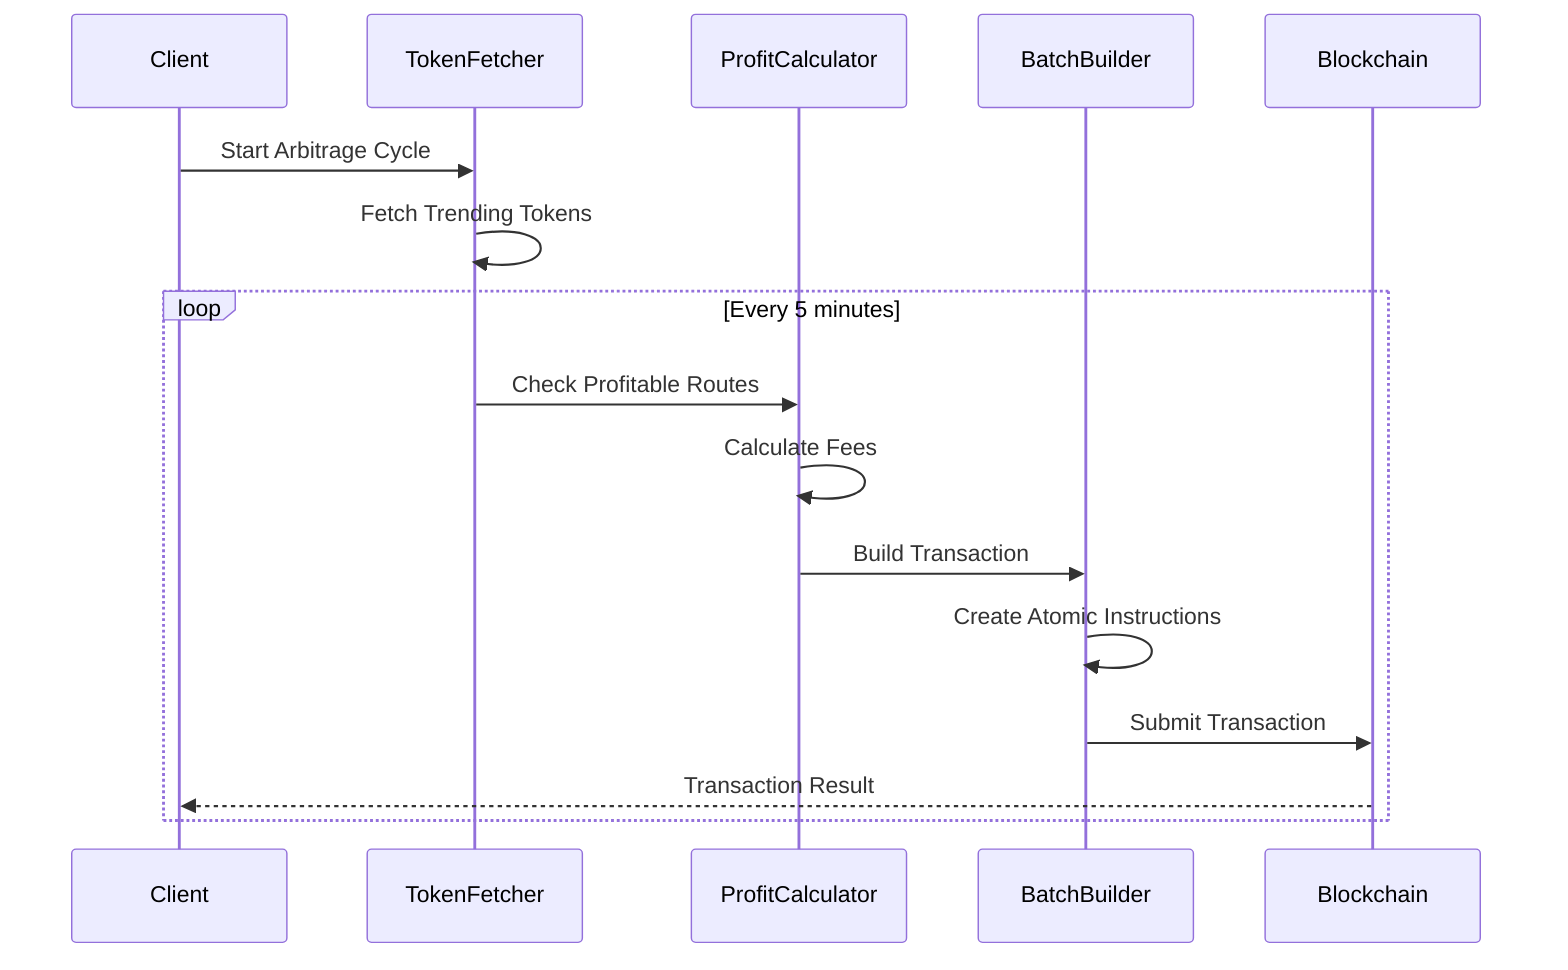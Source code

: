 sequenceDiagram
    participant Client
    participant TokenFetcher
    participant ProfitCalculator
    participant BatchBuilder
    participant Blockchain
    
    Client->>TokenFetcher: Start Arbitrage Cycle
    TokenFetcher->>TokenFetcher: Fetch Trending Tokens
    loop Every 5 minutes
        TokenFetcher->>ProfitCalculator: Check Profitable Routes
        ProfitCalculator->>ProfitCalculator: Calculate Fees
        ProfitCalculator->>BatchBuilder: Build Transaction
        BatchBuilder->>BatchBuilder: Create Atomic Instructions
        BatchBuilder->>Blockchain: Submit Transaction
        Blockchain-->>Client: Transaction Result
    end